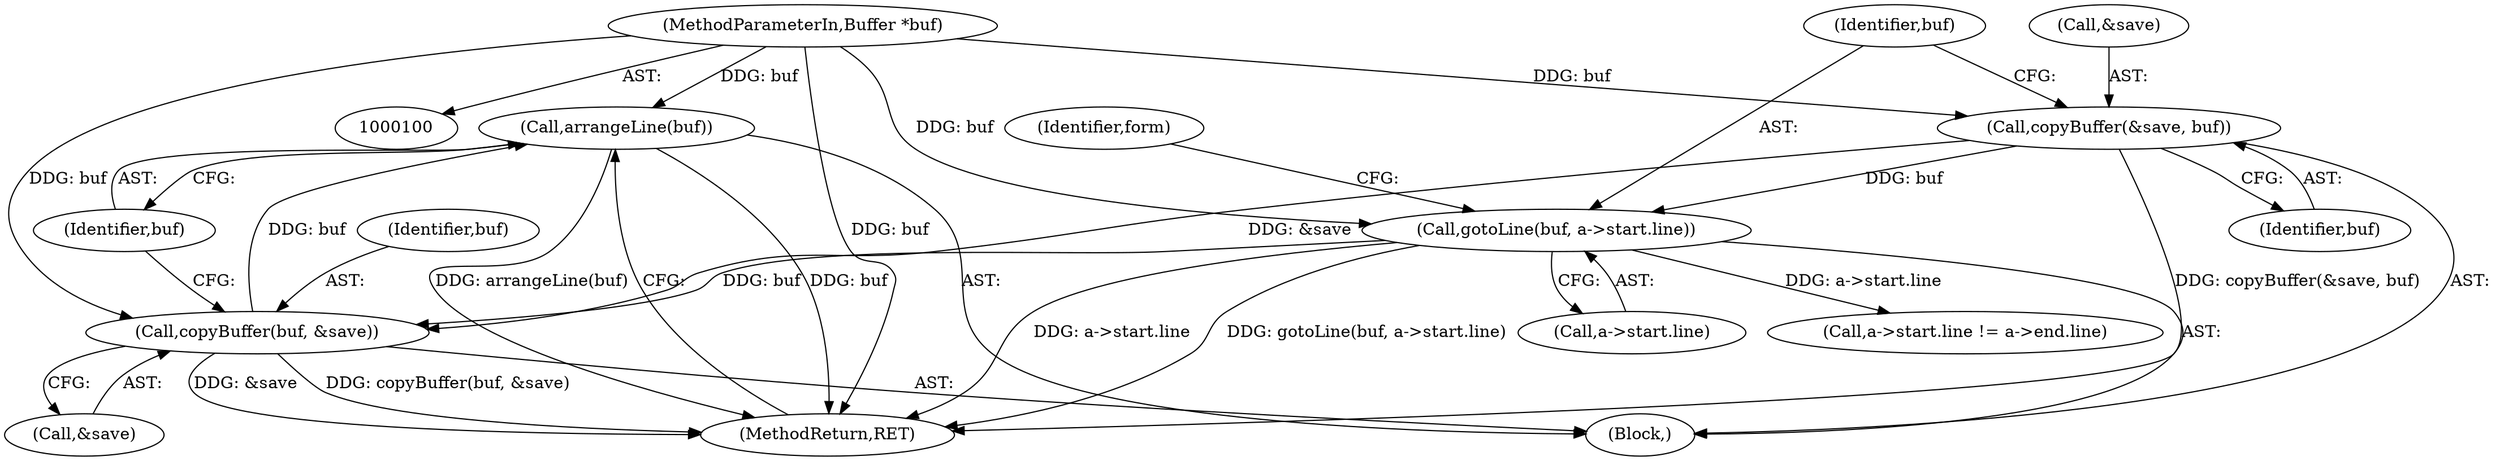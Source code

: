 digraph "0_w3m_7fdc83b0364005a0b5ed869230dd81752ba022e8@pointer" {
"1000539" [label="(Call,arrangeLine(buf))"];
"1000535" [label="(Call,copyBuffer(buf, &save))"];
"1000121" [label="(Call,gotoLine(buf, a->start.line))"];
"1000117" [label="(Call,copyBuffer(&save, buf))"];
"1000102" [label="(MethodParameterIn,Buffer *buf)"];
"1000104" [label="(Block,)"];
"1000102" [label="(MethodParameterIn,Buffer *buf)"];
"1000537" [label="(Call,&save)"];
"1000536" [label="(Identifier,buf)"];
"1000117" [label="(Call,copyBuffer(&save, buf))"];
"1000118" [label="(Call,&save)"];
"1000535" [label="(Call,copyBuffer(buf, &save))"];
"1000539" [label="(Call,arrangeLine(buf))"];
"1000130" [label="(Identifier,form)"];
"1000120" [label="(Identifier,buf)"];
"1000121" [label="(Call,gotoLine(buf, a->start.line))"];
"1000123" [label="(Call,a->start.line)"];
"1000409" [label="(Call,a->start.line != a->end.line)"];
"1000122" [label="(Identifier,buf)"];
"1000540" [label="(Identifier,buf)"];
"1000541" [label="(MethodReturn,RET)"];
"1000539" -> "1000104"  [label="AST: "];
"1000539" -> "1000540"  [label="CFG: "];
"1000540" -> "1000539"  [label="AST: "];
"1000541" -> "1000539"  [label="CFG: "];
"1000539" -> "1000541"  [label="DDG: buf"];
"1000539" -> "1000541"  [label="DDG: arrangeLine(buf)"];
"1000535" -> "1000539"  [label="DDG: buf"];
"1000102" -> "1000539"  [label="DDG: buf"];
"1000535" -> "1000104"  [label="AST: "];
"1000535" -> "1000537"  [label="CFG: "];
"1000536" -> "1000535"  [label="AST: "];
"1000537" -> "1000535"  [label="AST: "];
"1000540" -> "1000535"  [label="CFG: "];
"1000535" -> "1000541"  [label="DDG: copyBuffer(buf, &save)"];
"1000535" -> "1000541"  [label="DDG: &save"];
"1000121" -> "1000535"  [label="DDG: buf"];
"1000102" -> "1000535"  [label="DDG: buf"];
"1000117" -> "1000535"  [label="DDG: &save"];
"1000121" -> "1000104"  [label="AST: "];
"1000121" -> "1000123"  [label="CFG: "];
"1000122" -> "1000121"  [label="AST: "];
"1000123" -> "1000121"  [label="AST: "];
"1000130" -> "1000121"  [label="CFG: "];
"1000121" -> "1000541"  [label="DDG: a->start.line"];
"1000121" -> "1000541"  [label="DDG: gotoLine(buf, a->start.line)"];
"1000117" -> "1000121"  [label="DDG: buf"];
"1000102" -> "1000121"  [label="DDG: buf"];
"1000121" -> "1000409"  [label="DDG: a->start.line"];
"1000117" -> "1000104"  [label="AST: "];
"1000117" -> "1000120"  [label="CFG: "];
"1000118" -> "1000117"  [label="AST: "];
"1000120" -> "1000117"  [label="AST: "];
"1000122" -> "1000117"  [label="CFG: "];
"1000117" -> "1000541"  [label="DDG: copyBuffer(&save, buf)"];
"1000102" -> "1000117"  [label="DDG: buf"];
"1000102" -> "1000100"  [label="AST: "];
"1000102" -> "1000541"  [label="DDG: buf"];
}
